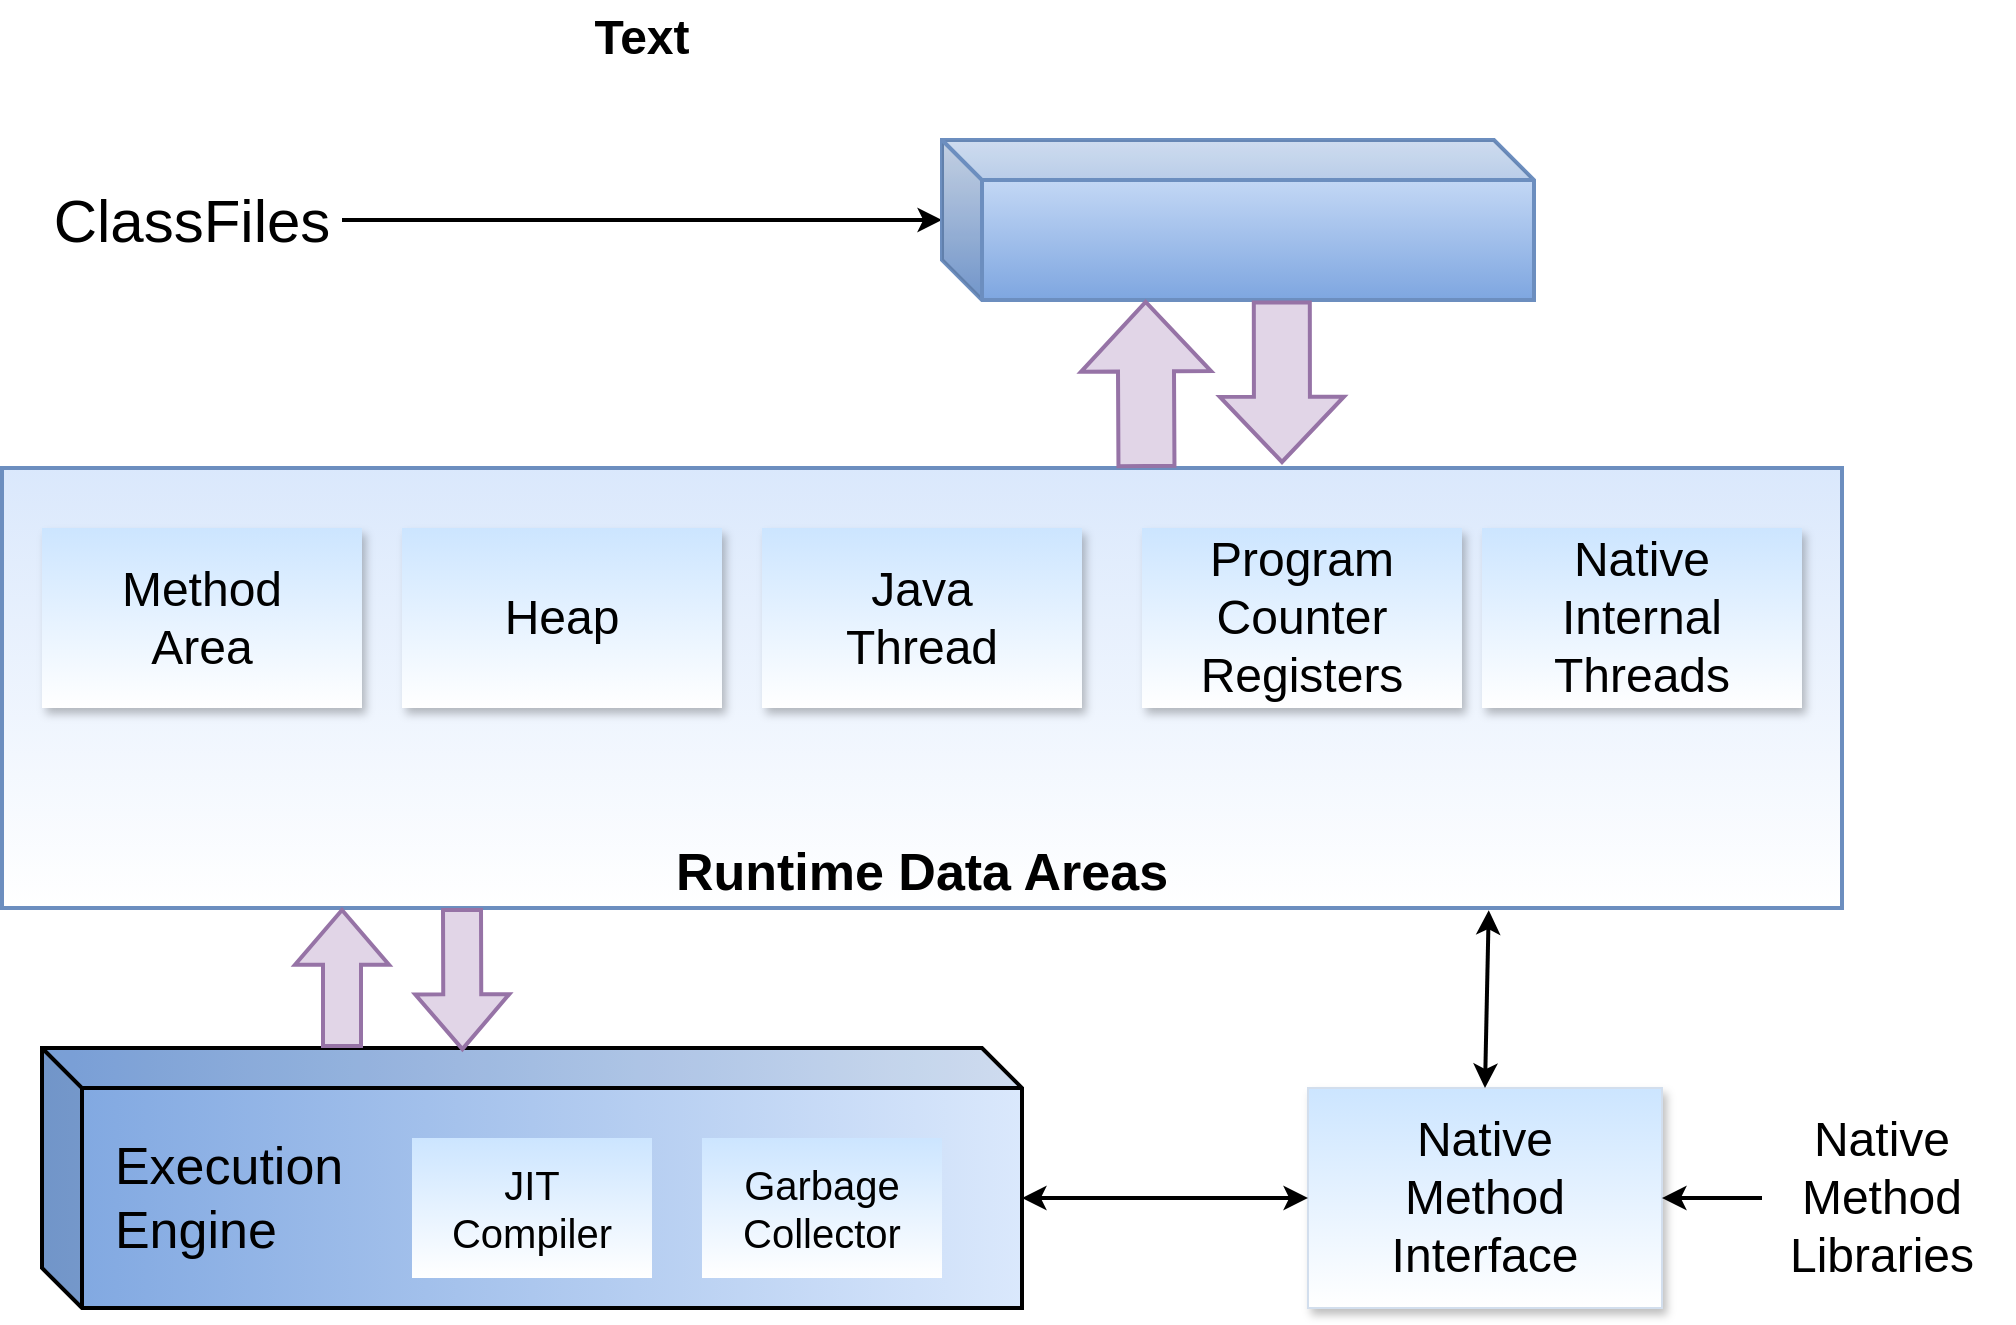 <mxfile version="15.9.6" type="github">
  <diagram id="2qeyQCbmPffhCebhITNP" name="第 1 页">
    <mxGraphModel dx="1221" dy="761" grid="1" gridSize="10" guides="1" tooltips="1" connect="1" arrows="1" fold="1" page="1" pageScale="1" pageWidth="827" pageHeight="1169" math="0" shadow="0">
      <root>
        <mxCell id="0" />
        <mxCell id="1" parent="0" />
        <mxCell id="GCJxsYK008IPCIfOtPau-4" style="edgeStyle=orthogonalEdgeStyle;rounded=0;orthogonalLoop=1;jettySize=auto;html=1;fontSize=30;strokeWidth=2;" edge="1" parent="1" source="GCJxsYK008IPCIfOtPau-1" target="GCJxsYK008IPCIfOtPau-3">
          <mxGeometry relative="1" as="geometry" />
        </mxCell>
        <mxCell id="GCJxsYK008IPCIfOtPau-1" value="ClassFiles" style="text;html=1;strokeColor=none;fillColor=none;align=center;verticalAlign=middle;whiteSpace=wrap;rounded=0;fontSize=30;" vertex="1" parent="1">
          <mxGeometry x="40" y="151" width="150" height="30" as="geometry" />
        </mxCell>
        <mxCell id="GCJxsYK008IPCIfOtPau-3" value="" style="shape=cube;whiteSpace=wrap;html=1;boundedLbl=1;backgroundOutline=1;darkOpacity=0.05;darkOpacity2=0.1;fontSize=30;strokeWidth=2;fillColor=#dae8fc;strokeColor=#6c8ebf;gradientColor=#7ea6e0;" vertex="1" parent="1">
          <mxGeometry x="490" y="126" width="296" height="80" as="geometry" />
        </mxCell>
        <mxCell id="GCJxsYK008IPCIfOtPau-5" value="Runtime Data Areas" style="rounded=0;whiteSpace=wrap;html=1;fontSize=26;strokeColor=#6c8ebf;strokeWidth=2;fillColor=#dae8fc;verticalAlign=bottom;fontStyle=1;gradientColor=#ffffff;" vertex="1" parent="1">
          <mxGeometry x="20" y="290" width="920" height="220" as="geometry" />
        </mxCell>
        <mxCell id="GCJxsYK008IPCIfOtPau-9" value="Method&lt;br style=&quot;font-size: 24px;&quot;&gt;Area" style="rounded=0;whiteSpace=wrap;html=1;fontSize=24;strokeColor=none;strokeWidth=1;fillColor=#cce5ff;gradientDirection=south;gradientColor=#ffffff;glass=0;shadow=1;" vertex="1" parent="1">
          <mxGeometry x="40" y="320" width="160" height="90" as="geometry" />
        </mxCell>
        <mxCell id="GCJxsYK008IPCIfOtPau-10" value="Heap" style="rounded=0;whiteSpace=wrap;html=1;fontSize=24;strokeColor=none;strokeWidth=1;fillColor=#cce5ff;gradientDirection=south;gradientColor=#ffffff;sketch=0;shadow=1;" vertex="1" parent="1">
          <mxGeometry x="220" y="320" width="160" height="90" as="geometry" />
        </mxCell>
        <mxCell id="GCJxsYK008IPCIfOtPau-11" value="&amp;nbsp; Execution&lt;br style=&quot;font-size: 26px;&quot;&gt;&amp;nbsp; Engine" style="shape=cube;whiteSpace=wrap;html=1;boundedLbl=1;backgroundOutline=1;darkOpacity=0.05;darkOpacity2=0.1;fontSize=26;strokeColor=#000000;strokeWidth=2;fillColor=#dae8fc;gradientColor=#7ea6e0;align=left;gradientDirection=west;" vertex="1" parent="1">
          <mxGeometry x="40" y="580" width="490" height="130" as="geometry" />
        </mxCell>
        <mxCell id="GCJxsYK008IPCIfOtPau-12" value="JIT&lt;br style=&quot;font-size: 20px;&quot;&gt;Compiler" style="rounded=0;whiteSpace=wrap;html=1;fontSize=20;strokeColor=none;strokeWidth=2;fillColor=#cce5ff;gradientColor=#ffffff;" vertex="1" parent="1">
          <mxGeometry x="225" y="625" width="120" height="70" as="geometry" />
        </mxCell>
        <mxCell id="GCJxsYK008IPCIfOtPau-13" value="Garbage&lt;br&gt;Collector" style="rounded=0;whiteSpace=wrap;html=1;fontSize=20;strokeColor=none;strokeWidth=2;fillColor=#cce5ff;gradientColor=#ffffff;" vertex="1" parent="1">
          <mxGeometry x="370" y="625" width="120" height="70" as="geometry" />
        </mxCell>
        <mxCell id="GCJxsYK008IPCIfOtPau-14" value="" style="shape=flexArrow;endArrow=classic;html=1;rounded=0;fontSize=26;strokeWidth=2;exitX=0.25;exitY=1;exitDx=0;exitDy=0;endWidth=26;endSize=8.47;width=18;fillColor=#e1d5e7;strokeColor=#9673a6;entryX=0.429;entryY=0.012;entryDx=0;entryDy=0;entryPerimeter=0;" edge="1" parent="1" source="GCJxsYK008IPCIfOtPau-5" target="GCJxsYK008IPCIfOtPau-11">
          <mxGeometry width="50" height="50" relative="1" as="geometry">
            <mxPoint x="390" y="520" as="sourcePoint" />
            <mxPoint x="205" y="580" as="targetPoint" />
          </mxGeometry>
        </mxCell>
        <mxCell id="GCJxsYK008IPCIfOtPau-15" value="" style="shape=flexArrow;endArrow=classic;html=1;rounded=0;fontSize=26;strokeWidth=2;exitX=0.25;exitY=1;exitDx=0;exitDy=0;endWidth=26;endSize=8.47;width=18;fillColor=#e1d5e7;strokeColor=#9673a6;gradientColor=none;" edge="1" parent="1">
          <mxGeometry width="50" height="50" relative="1" as="geometry">
            <mxPoint x="190" y="580" as="sourcePoint" />
            <mxPoint x="190" y="510" as="targetPoint" />
          </mxGeometry>
        </mxCell>
        <mxCell id="GCJxsYK008IPCIfOtPau-16" value="" style="shape=flexArrow;endArrow=classic;html=1;rounded=0;fontSize=26;strokeWidth=2;exitX=0.574;exitY=1.003;exitDx=0;exitDy=0;exitPerimeter=0;width=27;endSize=10.2;endWidth=32;fillColor=#e1d5e7;strokeColor=#9673a6;" edge="1" parent="1" source="GCJxsYK008IPCIfOtPau-3">
          <mxGeometry width="50" height="50" relative="1" as="geometry">
            <mxPoint x="490" y="240" as="sourcePoint" />
            <mxPoint x="660" y="288" as="targetPoint" />
          </mxGeometry>
        </mxCell>
        <mxCell id="GCJxsYK008IPCIfOtPau-17" value="" style="shape=flexArrow;endArrow=classic;html=1;rounded=0;fontSize=26;strokeWidth=2;entryX=0.692;entryY=-0.014;entryDx=0;entryDy=0;entryPerimeter=0;width=27;endSize=10.91;endWidth=35;fillColor=#e1d5e7;strokeColor=#9673a6;exitX=0.622;exitY=0;exitDx=0;exitDy=0;exitPerimeter=0;" edge="1" parent="1" source="GCJxsYK008IPCIfOtPau-5">
          <mxGeometry width="50" height="50" relative="1" as="geometry">
            <mxPoint x="592" y="287" as="sourcePoint" />
            <mxPoint x="591.824" y="206" as="targetPoint" />
          </mxGeometry>
        </mxCell>
        <mxCell id="GCJxsYK008IPCIfOtPau-18" value="Java&lt;br&gt;Thread" style="rounded=0;whiteSpace=wrap;html=1;fontSize=24;strokeColor=none;strokeWidth=1;fillColor=#cce5ff;gradientDirection=south;gradientColor=#ffffff;sketch=0;shadow=1;" vertex="1" parent="1">
          <mxGeometry x="400" y="320" width="160" height="90" as="geometry" />
        </mxCell>
        <mxCell id="GCJxsYK008IPCIfOtPau-19" value="Program&lt;br&gt;Counter&lt;br&gt;Registers" style="rounded=0;whiteSpace=wrap;html=1;fontSize=24;strokeColor=none;strokeWidth=1;fillColor=#cce5ff;gradientDirection=south;gradientColor=#ffffff;sketch=0;shadow=1;" vertex="1" parent="1">
          <mxGeometry x="590" y="320" width="160" height="90" as="geometry" />
        </mxCell>
        <mxCell id="GCJxsYK008IPCIfOtPau-20" value="Native&lt;br&gt;Internal&lt;br&gt;Threads" style="rounded=0;whiteSpace=wrap;html=1;fontSize=24;strokeColor=none;strokeWidth=1;fillColor=#cce5ff;gradientDirection=south;gradientColor=#ffffff;sketch=0;shadow=1;" vertex="1" parent="1">
          <mxGeometry x="760" y="320" width="160" height="90" as="geometry" />
        </mxCell>
        <mxCell id="GCJxsYK008IPCIfOtPau-21" value="Native&lt;br&gt;Method&lt;br&gt;Interface" style="rounded=0;whiteSpace=wrap;html=1;shadow=1;glass=0;sketch=0;fontSize=24;strokeColor=#D2DEED;strokeWidth=1;gradientDirection=south;fillColor=#cce5ff;gradientColor=#ffffff;" vertex="1" parent="1">
          <mxGeometry x="673" y="600" width="177" height="110" as="geometry" />
        </mxCell>
        <mxCell id="GCJxsYK008IPCIfOtPau-22" value="" style="endArrow=classic;startArrow=classic;html=1;rounded=0;fontSize=24;strokeWidth=2;gradientColor=none;entryX=0;entryY=0.5;entryDx=0;entryDy=0;exitX=0;exitY=0;exitDx=490;exitDy=75;exitPerimeter=0;" edge="1" parent="1" source="GCJxsYK008IPCIfOtPau-11" target="GCJxsYK008IPCIfOtPau-21">
          <mxGeometry width="50" height="50" relative="1" as="geometry">
            <mxPoint x="490" y="480" as="sourcePoint" />
            <mxPoint x="540" y="430" as="targetPoint" />
          </mxGeometry>
        </mxCell>
        <mxCell id="GCJxsYK008IPCIfOtPau-23" value="" style="endArrow=classic;startArrow=classic;html=1;rounded=0;fontSize=24;strokeWidth=2;gradientColor=none;entryX=0.808;entryY=1.005;entryDx=0;entryDy=0;entryPerimeter=0;exitX=0.5;exitY=0;exitDx=0;exitDy=0;" edge="1" parent="1" source="GCJxsYK008IPCIfOtPau-21" target="GCJxsYK008IPCIfOtPau-5">
          <mxGeometry width="50" height="50" relative="1" as="geometry">
            <mxPoint x="740" y="580" as="sourcePoint" />
            <mxPoint x="790" y="530" as="targetPoint" />
          </mxGeometry>
        </mxCell>
        <mxCell id="GCJxsYK008IPCIfOtPau-25" style="edgeStyle=orthogonalEdgeStyle;rounded=0;orthogonalLoop=1;jettySize=auto;html=1;entryX=1;entryY=0.5;entryDx=0;entryDy=0;fontSize=24;strokeWidth=2;gradientColor=none;" edge="1" parent="1" source="GCJxsYK008IPCIfOtPau-24" target="GCJxsYK008IPCIfOtPau-21">
          <mxGeometry relative="1" as="geometry" />
        </mxCell>
        <mxCell id="GCJxsYK008IPCIfOtPau-24" value="Native&lt;br&gt;Method&lt;br&gt;Libraries" style="text;html=1;strokeColor=none;fillColor=none;align=center;verticalAlign=middle;whiteSpace=wrap;rounded=0;shadow=1;glass=0;sketch=0;fontSize=24;" vertex="1" parent="1">
          <mxGeometry x="900" y="612.5" width="120" height="85" as="geometry" />
        </mxCell>
        <mxCell id="GCJxsYK008IPCIfOtPau-26" value="Text" style="text;html=1;strokeColor=none;fillColor=none;align=center;verticalAlign=middle;whiteSpace=wrap;rounded=0;shadow=1;glass=0;sketch=0;fontSize=24;fontStyle=1" vertex="1" parent="1">
          <mxGeometry x="310" y="60" width="60" height="30" as="geometry" />
        </mxCell>
      </root>
    </mxGraphModel>
  </diagram>
</mxfile>
